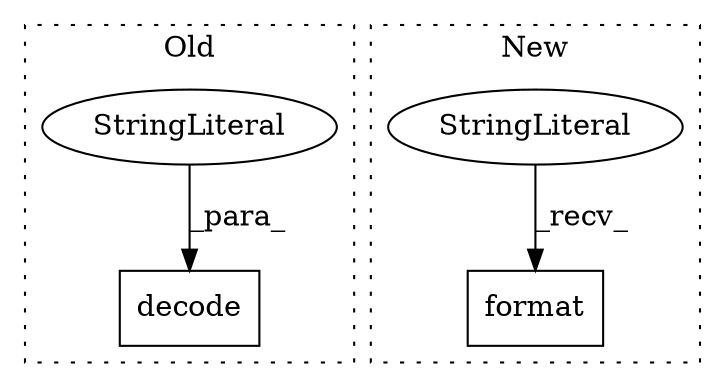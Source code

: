 digraph G {
subgraph cluster0 {
1 [label="decode" a="32" s="3873,3887" l="7,1" shape="box"];
4 [label="StringLiteral" a="45" s="3880" l="7" shape="ellipse"];
label = "Old";
style="dotted";
}
subgraph cluster1 {
2 [label="format" a="32" s="3450,3489" l="7,1" shape="box"];
3 [label="StringLiteral" a="45" s="3362" l="87" shape="ellipse"];
label = "New";
style="dotted";
}
3 -> 2 [label="_recv_"];
4 -> 1 [label="_para_"];
}